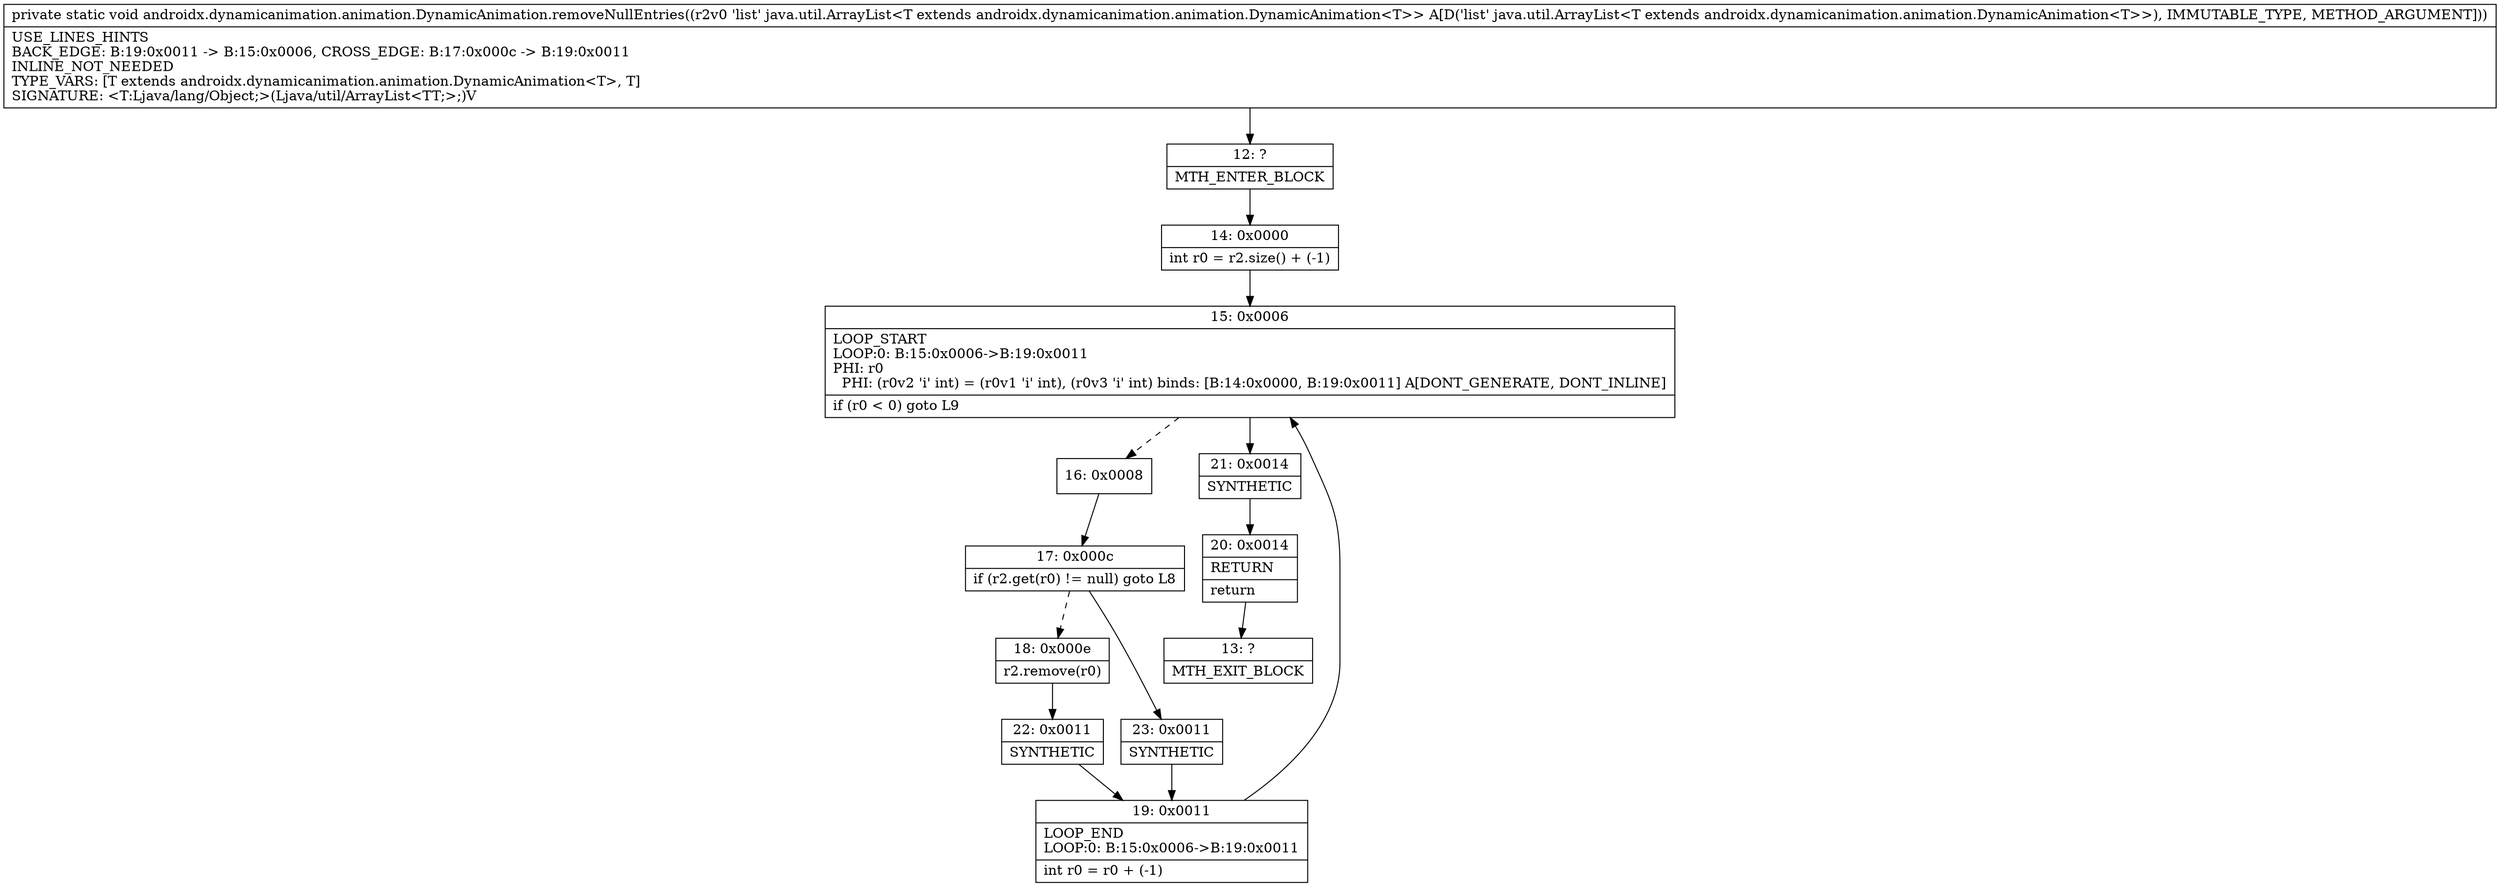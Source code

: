 digraph "CFG forandroidx.dynamicanimation.animation.DynamicAnimation.removeNullEntries(Ljava\/util\/ArrayList;)V" {
Node_12 [shape=record,label="{12\:\ ?|MTH_ENTER_BLOCK\l}"];
Node_14 [shape=record,label="{14\:\ 0x0000|int r0 = r2.size() + (\-1)\l}"];
Node_15 [shape=record,label="{15\:\ 0x0006|LOOP_START\lLOOP:0: B:15:0x0006\-\>B:19:0x0011\lPHI: r0 \l  PHI: (r0v2 'i' int) = (r0v1 'i' int), (r0v3 'i' int) binds: [B:14:0x0000, B:19:0x0011] A[DONT_GENERATE, DONT_INLINE]\l|if (r0 \< 0) goto L9\l}"];
Node_16 [shape=record,label="{16\:\ 0x0008}"];
Node_17 [shape=record,label="{17\:\ 0x000c|if (r2.get(r0) != null) goto L8\l}"];
Node_18 [shape=record,label="{18\:\ 0x000e|r2.remove(r0)\l}"];
Node_22 [shape=record,label="{22\:\ 0x0011|SYNTHETIC\l}"];
Node_19 [shape=record,label="{19\:\ 0x0011|LOOP_END\lLOOP:0: B:15:0x0006\-\>B:19:0x0011\l|int r0 = r0 + (\-1)\l}"];
Node_23 [shape=record,label="{23\:\ 0x0011|SYNTHETIC\l}"];
Node_21 [shape=record,label="{21\:\ 0x0014|SYNTHETIC\l}"];
Node_20 [shape=record,label="{20\:\ 0x0014|RETURN\l|return\l}"];
Node_13 [shape=record,label="{13\:\ ?|MTH_EXIT_BLOCK\l}"];
MethodNode[shape=record,label="{private static void androidx.dynamicanimation.animation.DynamicAnimation.removeNullEntries((r2v0 'list' java.util.ArrayList\<T extends androidx.dynamicanimation.animation.DynamicAnimation\<T\>\> A[D('list' java.util.ArrayList\<T extends androidx.dynamicanimation.animation.DynamicAnimation\<T\>\>), IMMUTABLE_TYPE, METHOD_ARGUMENT]))  | USE_LINES_HINTS\lBACK_EDGE: B:19:0x0011 \-\> B:15:0x0006, CROSS_EDGE: B:17:0x000c \-\> B:19:0x0011\lINLINE_NOT_NEEDED\lTYPE_VARS: [T extends androidx.dynamicanimation.animation.DynamicAnimation\<T\>, T]\lSIGNATURE: \<T:Ljava\/lang\/Object;\>(Ljava\/util\/ArrayList\<TT;\>;)V\l}"];
MethodNode -> Node_12;Node_12 -> Node_14;
Node_14 -> Node_15;
Node_15 -> Node_16[style=dashed];
Node_15 -> Node_21;
Node_16 -> Node_17;
Node_17 -> Node_18[style=dashed];
Node_17 -> Node_23;
Node_18 -> Node_22;
Node_22 -> Node_19;
Node_19 -> Node_15;
Node_23 -> Node_19;
Node_21 -> Node_20;
Node_20 -> Node_13;
}

